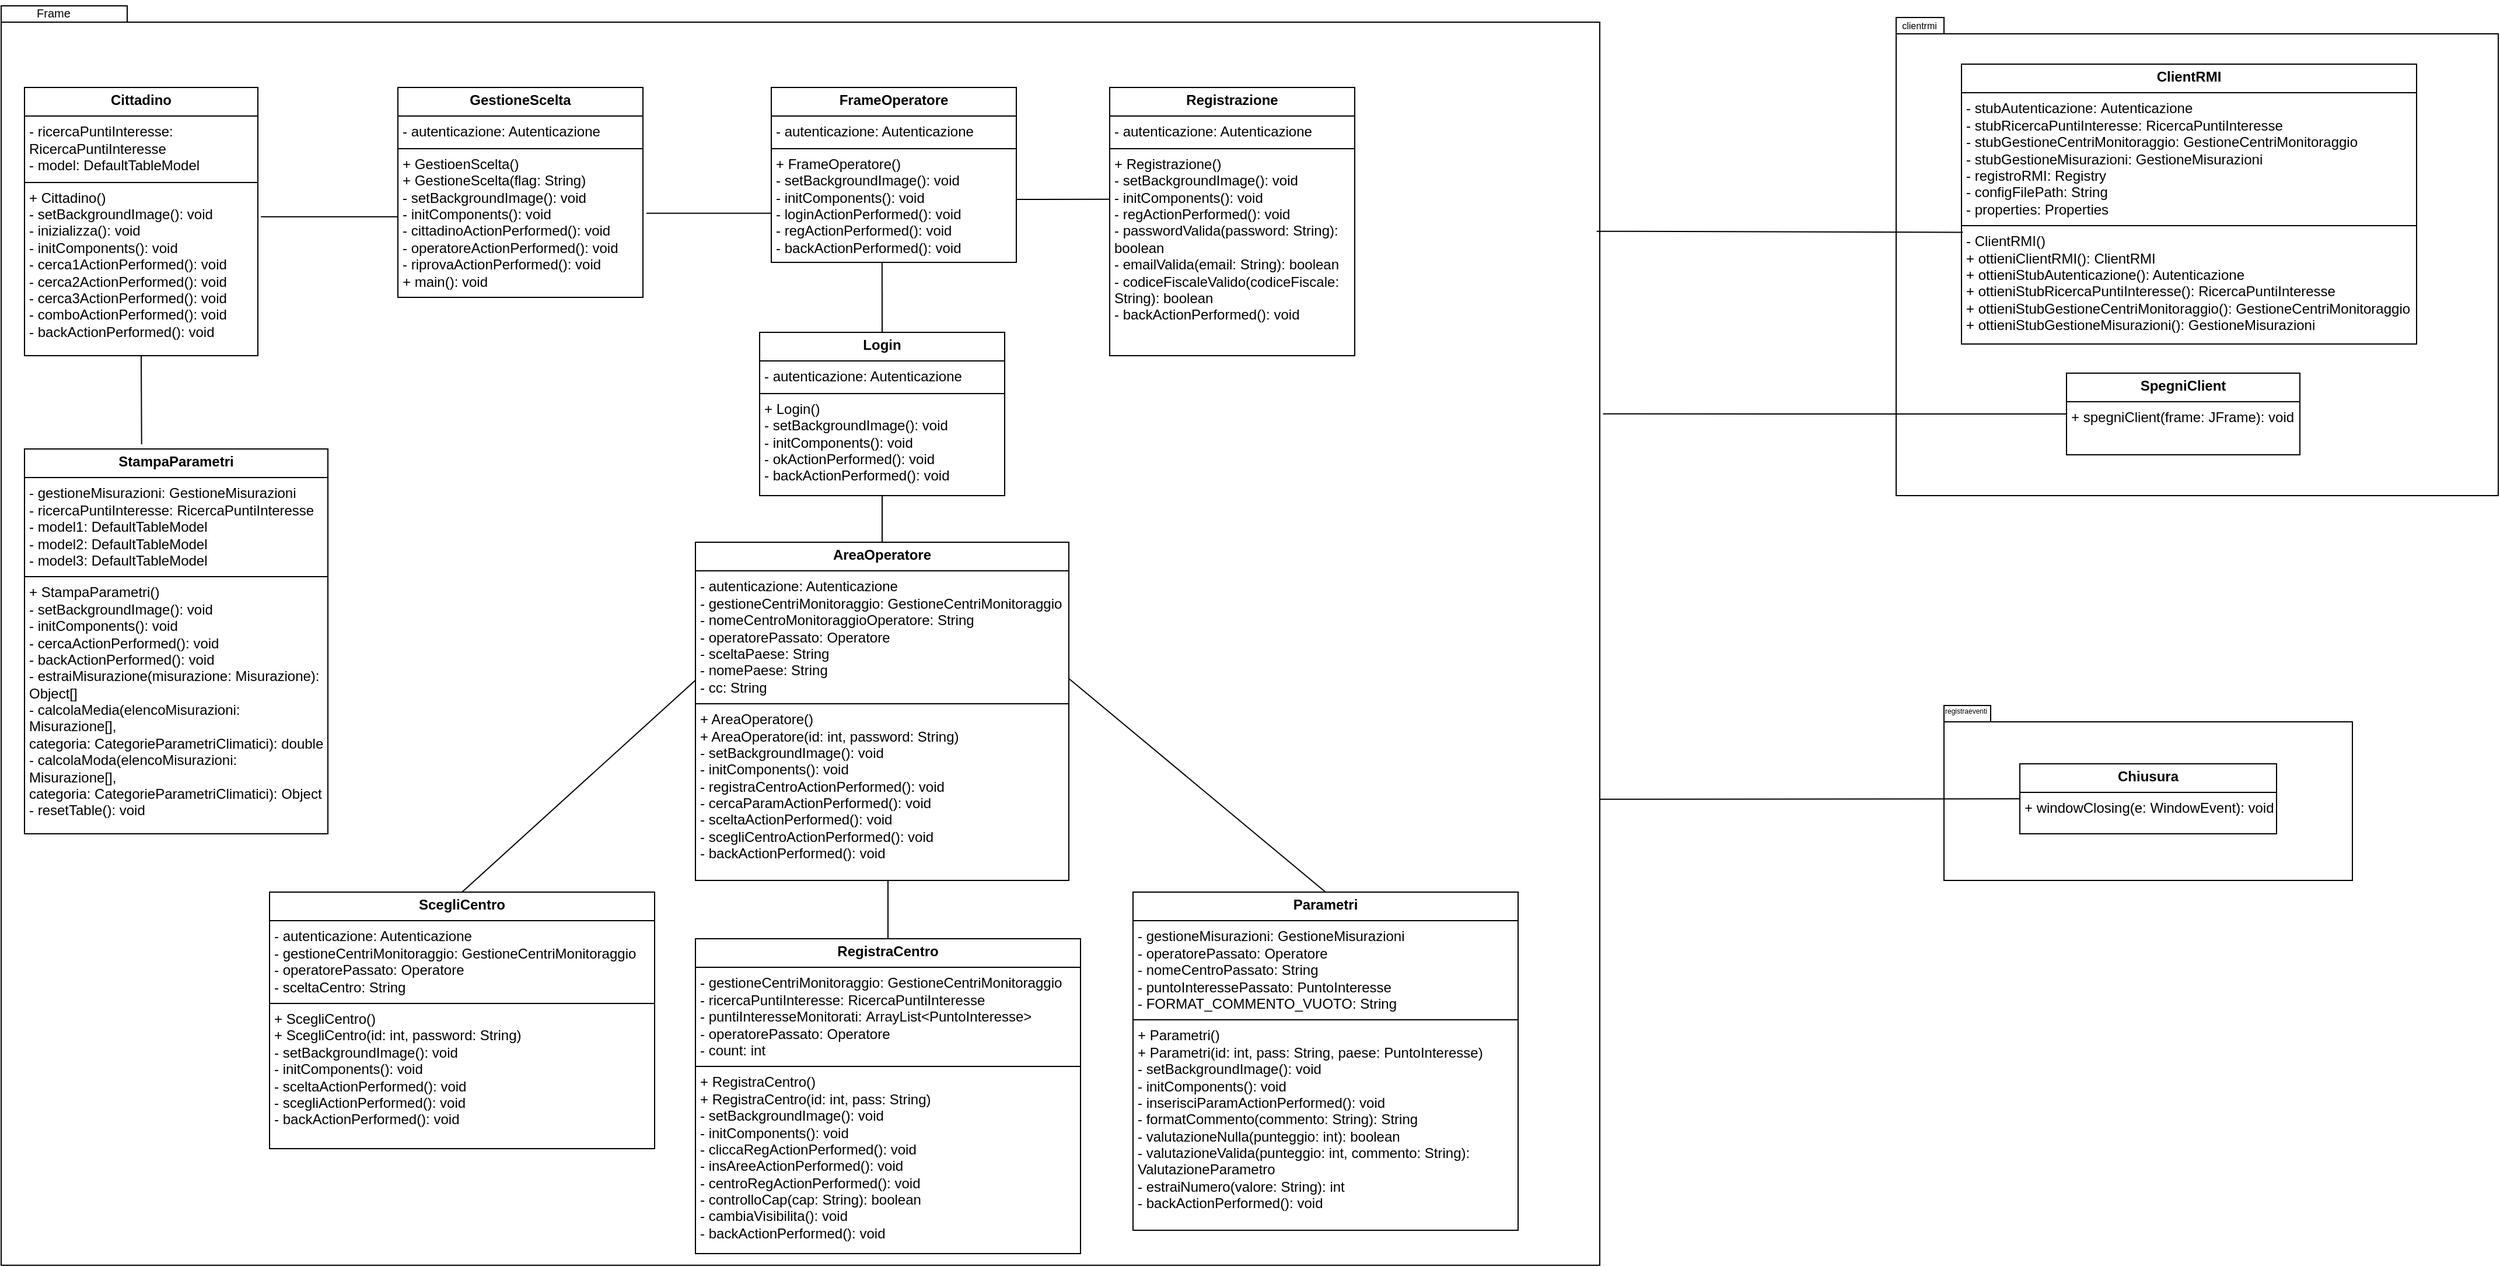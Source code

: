 <mxfile version="24.7.6">
  <diagram name="Pagina-1" id="-jRxLfGOwWOgaEGNrEnS">
    <mxGraphModel dx="988" dy="518" grid="1" gridSize="10" guides="1" tooltips="1" connect="1" arrows="1" fold="1" page="1" pageScale="1" pageWidth="827" pageHeight="1169" math="0" shadow="0">
      <root>
        <mxCell id="0" />
        <mxCell id="1" parent="0" />
        <mxCell id="-e0q60Qx5HBaMIwugsIq-32" value="" style="shape=folder;fontStyle=1;spacingTop=10;tabWidth=40;tabHeight=14;tabPosition=left;html=1;whiteSpace=wrap;" parent="1" vertex="1">
          <mxGeometry x="1695" y="670" width="350" height="150" as="geometry" />
        </mxCell>
        <mxCell id="-e0q60Qx5HBaMIwugsIq-25" value="" style="shape=folder;fontStyle=1;spacingTop=10;tabWidth=40;tabHeight=14;tabPosition=left;html=1;whiteSpace=wrap;" parent="1" vertex="1">
          <mxGeometry x="1654" y="80" width="516" height="410" as="geometry" />
        </mxCell>
        <mxCell id="-e0q60Qx5HBaMIwugsIq-20" value="" style="shape=folder;fontStyle=1;spacingTop=10;tabWidth=40;tabHeight=14;tabPosition=left;html=1;whiteSpace=wrap;" parent="1" vertex="1">
          <mxGeometry x="30" y="70" width="1370" height="1080" as="geometry" />
        </mxCell>
        <mxCell id="-e0q60Qx5HBaMIwugsIq-21" value="Frame" style="text;html=1;align=center;verticalAlign=bottom;whiteSpace=wrap;rounded=0;fontSize=10;" parent="1" vertex="1">
          <mxGeometry x="50" y="65" width="50" height="20" as="geometry" />
        </mxCell>
        <mxCell id="-e0q60Qx5HBaMIwugsIq-22" value="&lt;p style=&quot;margin:0px;margin-top:4px;text-align:center;&quot;&gt;&lt;b&gt;ClientRMI&lt;/b&gt;&lt;/p&gt;&lt;hr size=&quot;1&quot; style=&quot;border-style:solid;&quot;&gt;&lt;p style=&quot;margin:0px;margin-left:4px;&quot;&gt;- stubAutenticazione:&amp;nbsp;Autenticazione&lt;/p&gt;&lt;p style=&quot;margin:0px;margin-left:4px;&quot;&gt;- stubRicercaPuntiInteresse:&amp;nbsp;RicercaPuntiInteresse&lt;/p&gt;&lt;p style=&quot;margin:0px;margin-left:4px;&quot;&gt;- stubGestioneCentriMonitoraggio:&amp;nbsp;GestioneCentriMonitoraggio&lt;/p&gt;&lt;p style=&quot;margin:0px;margin-left:4px;&quot;&gt;- stubGestioneMisurazioni:&amp;nbsp;GestioneMisurazioni&lt;/p&gt;&lt;p style=&quot;margin:0px;margin-left:4px;&quot;&gt;- registroRMI:&amp;nbsp;Registry&lt;/p&gt;&lt;p style=&quot;margin:0px;margin-left:4px;&quot;&gt;- configFilePath: String&lt;/p&gt;&lt;p style=&quot;margin:0px;margin-left:4px;&quot;&gt;- properties: Properties&lt;/p&gt;&lt;hr size=&quot;1&quot; style=&quot;border-style:solid;&quot;&gt;&lt;p style=&quot;margin:0px;margin-left:4px;&quot;&gt;- ClientRMI()&lt;/p&gt;&lt;p style=&quot;margin:0px;margin-left:4px;&quot;&gt;+&amp;nbsp;ottieniClientRMI(): ClientRMI&lt;/p&gt;&lt;p style=&quot;margin:0px;margin-left:4px;&quot;&gt;+&amp;nbsp;ottieniStubAutenticazione(): Autenticazione&lt;/p&gt;&lt;p style=&quot;margin:0px;margin-left:4px;&quot;&gt;+&amp;nbsp;ottieniStubRicercaPuntiInteresse():&amp;nbsp;RicercaPuntiInteresse&lt;/p&gt;&lt;p style=&quot;margin:0px;margin-left:4px;&quot;&gt;+&amp;nbsp;ottieniStubGestioneCentriMonitoraggio():&amp;nbsp;GestioneCentriMonitoraggio&lt;/p&gt;&lt;p style=&quot;margin:0px;margin-left:4px;&quot;&gt;+&amp;nbsp;ottieniStubGestioneMisurazioni():&amp;nbsp;GestioneMisurazioni&lt;/p&gt;" style="verticalAlign=top;align=left;overflow=fill;html=1;whiteSpace=wrap;" parent="1" vertex="1">
          <mxGeometry x="1710" y="120" width="390" height="240" as="geometry" />
        </mxCell>
        <mxCell id="-e0q60Qx5HBaMIwugsIq-23" value="&lt;p style=&quot;margin:0px;margin-top:4px;text-align:center;&quot;&gt;&lt;b&gt;SpegniClient&lt;/b&gt;&lt;/p&gt;&lt;hr size=&quot;1&quot; style=&quot;border-style:solid;&quot;&gt;&lt;p style=&quot;margin:0px;margin-left:4px;&quot;&gt;+&amp;nbsp;spegniClient(frame: JFrame): void&lt;/p&gt;" style="verticalAlign=top;align=left;overflow=fill;html=1;whiteSpace=wrap;" parent="1" vertex="1">
          <mxGeometry x="1800" y="385" width="200" height="70" as="geometry" />
        </mxCell>
        <mxCell id="-e0q60Qx5HBaMIwugsIq-27" value="clientrmi" style="text;html=1;align=center;verticalAlign=bottom;whiteSpace=wrap;rounded=0;fontSize=8;" parent="1" vertex="1">
          <mxGeometry x="1654" y="85" width="40" height="10" as="geometry" />
        </mxCell>
        <mxCell id="-e0q60Qx5HBaMIwugsIq-31" value="&lt;p style=&quot;margin:0px;margin-top:4px;text-align:center;&quot;&gt;&lt;b&gt;Chiusura&lt;/b&gt;&lt;/p&gt;&lt;hr size=&quot;1&quot; style=&quot;border-style:solid;&quot;&gt;&lt;p style=&quot;margin:0px;margin-left:4px;&quot;&gt;+&amp;nbsp;windowClosing(e: WindowEvent): void&lt;/p&gt;" style="verticalAlign=top;align=left;overflow=fill;html=1;whiteSpace=wrap;" parent="1" vertex="1">
          <mxGeometry x="1760" y="720" width="220" height="60" as="geometry" />
        </mxCell>
        <mxCell id="-e0q60Qx5HBaMIwugsIq-33" value="registraeventi" style="text;html=1;align=center;verticalAlign=bottom;whiteSpace=wrap;rounded=0;fontSize=6;" parent="1" vertex="1">
          <mxGeometry x="1694" y="680" width="40" as="geometry" />
        </mxCell>
        <mxCell id="-e0q60Qx5HBaMIwugsIq-34" value="" style="endArrow=none;html=1;rounded=0;entryX=0;entryY=0.5;entryDx=0;entryDy=0;exitX=1;exitY=0.63;exitDx=0;exitDy=0;exitPerimeter=0;" parent="1" source="-e0q60Qx5HBaMIwugsIq-20" target="-e0q60Qx5HBaMIwugsIq-31" edge="1">
          <mxGeometry width="50" height="50" relative="1" as="geometry">
            <mxPoint x="1420" y="750" as="sourcePoint" />
            <mxPoint x="1540" y="680" as="targetPoint" />
          </mxGeometry>
        </mxCell>
        <mxCell id="ekA_cD8WviMU0AE-hVwQ-1" value="&lt;p style=&quot;margin:0px;margin-top:4px;text-align:center;&quot;&gt;&lt;b&gt;GestioneScelta&lt;/b&gt;&lt;/p&gt;&lt;hr size=&quot;1&quot; style=&quot;border-style:solid;&quot;&gt;&lt;p style=&quot;margin:0px;margin-left:4px;&quot;&gt;- autenticazione: Autenticazione&lt;/p&gt;&lt;hr size=&quot;1&quot; style=&quot;border-style:solid;&quot;&gt;&lt;p style=&quot;margin:0px;margin-left:4px;&quot;&gt;+ GestioenScelta()&lt;/p&gt;&lt;p style=&quot;margin:0px;margin-left:4px;&quot;&gt;+ GestioneScelta(flag: String)&lt;/p&gt;&lt;p style=&quot;margin:0px;margin-left:4px;&quot;&gt;- setBackgroundImage&lt;span style=&quot;background-color: initial;&quot;&gt;(): void&lt;/span&gt;&lt;/p&gt;&lt;p style=&quot;margin:0px;margin-left:4px;&quot;&gt;&lt;span style=&quot;background-color: initial;&quot;&gt;- initComponents(): void&lt;/span&gt;&lt;/p&gt;&lt;p style=&quot;margin:0px;margin-left:4px;&quot;&gt;&lt;span style=&quot;background-color: initial;&quot;&gt;-&amp;nbsp;&lt;/span&gt;&lt;span style=&quot;background-color: initial;&quot;&gt;cittadinoActionPerformed(): void&lt;/span&gt;&lt;/p&gt;&lt;p style=&quot;margin:0px;margin-left:4px;&quot;&gt;&lt;span style=&quot;background-color: initial;&quot;&gt;-&amp;nbsp;&lt;/span&gt;&lt;span style=&quot;background-color: initial;&quot;&gt;operatoreActionPerformed(): void&lt;/span&gt;&lt;/p&gt;&lt;p style=&quot;margin:0px;margin-left:4px;&quot;&gt;&lt;span style=&quot;background-color: initial;&quot;&gt;-&amp;nbsp;&lt;/span&gt;&lt;span style=&quot;background-color: initial;&quot;&gt;riprovaActionPerformed(): void&lt;/span&gt;&lt;/p&gt;&lt;p style=&quot;margin:0px;margin-left:4px;&quot;&gt;&lt;span style=&quot;background-color: initial;&quot;&gt;+ main(): void&lt;/span&gt;&lt;/p&gt;" style="verticalAlign=top;align=left;overflow=fill;html=1;whiteSpace=wrap;" parent="1" vertex="1">
          <mxGeometry x="370" y="140" width="210" height="180" as="geometry" />
        </mxCell>
        <mxCell id="ekA_cD8WviMU0AE-hVwQ-2" value="&lt;p style=&quot;margin:0px;margin-top:4px;text-align:center;&quot;&gt;&lt;b&gt;Cittadino&lt;/b&gt;&lt;/p&gt;&lt;hr size=&quot;1&quot; style=&quot;border-style:solid;&quot;&gt;&lt;p style=&quot;margin:0px;margin-left:4px;&quot;&gt;- ricercaPuntiInteresse: RicercaPuntiInteresse&lt;/p&gt;&lt;p style=&quot;margin:0px;margin-left:4px;&quot;&gt;- model:&amp;nbsp;DefaultTableModel&lt;/p&gt;&lt;hr size=&quot;1&quot; style=&quot;border-style:solid;&quot;&gt;&lt;p style=&quot;margin:0px;margin-left:4px;&quot;&gt;&lt;span style=&quot;background-color: initial;&quot;&gt;+ Cittadino()&lt;/span&gt;&lt;/p&gt;&lt;p style=&quot;margin:0px;margin-left:4px;&quot;&gt;&lt;span style=&quot;background-color: initial;&quot;&gt;- setBackgroundImage&lt;/span&gt;&lt;span style=&quot;background-color: initial;&quot;&gt;(): void&lt;/span&gt;&lt;br&gt;&lt;/p&gt;&lt;p style=&quot;margin:0px;margin-left:4px;&quot;&gt;&lt;span style=&quot;background-color: initial;&quot;&gt;- inizializza(): void&lt;/span&gt;&lt;/p&gt;&lt;p style=&quot;margin:0px;margin-left:4px;&quot;&gt;&lt;span style=&quot;background-color: initial;&quot;&gt;- initComponents(): void&lt;/span&gt;&lt;/p&gt;&lt;p style=&quot;margin:0px;margin-left:4px;&quot;&gt;&lt;span style=&quot;background-color: initial;&quot;&gt;-&amp;nbsp;&lt;/span&gt;&lt;span style=&quot;background-color: initial;&quot;&gt;cerca1ActionPerformed(): void&lt;/span&gt;&lt;/p&gt;&lt;p style=&quot;margin:0px;margin-left:4px;&quot;&gt;&lt;span style=&quot;background-color: initial;&quot;&gt;-&amp;nbsp;&lt;/span&gt;&lt;span style=&quot;background-color: initial;&quot;&gt;cerca2ActionPerformed(): void&lt;/span&gt;&lt;/p&gt;&lt;p style=&quot;margin:0px;margin-left:4px;&quot;&gt;&lt;span style=&quot;background-color: initial;&quot;&gt;-&amp;nbsp;&lt;/span&gt;&lt;span style=&quot;background-color: initial;&quot;&gt;cerca3ActionPerformed(): void&lt;/span&gt;&lt;/p&gt;&lt;p style=&quot;margin:0px;margin-left:4px;&quot;&gt;&lt;span style=&quot;background-color: initial;&quot;&gt;-&amp;nbsp;&lt;/span&gt;&lt;span style=&quot;background-color: initial;&quot;&gt;comboActionPerformed(): void&lt;/span&gt;&lt;/p&gt;&lt;p style=&quot;margin:0px;margin-left:4px;&quot;&gt;&lt;span style=&quot;background-color: initial;&quot;&gt;-&amp;nbsp;&lt;/span&gt;&lt;span style=&quot;background-color: initial;&quot;&gt;backActionPerformed(): void&lt;/span&gt;&lt;/p&gt;" style="verticalAlign=top;align=left;overflow=fill;html=1;whiteSpace=wrap;" parent="1" vertex="1">
          <mxGeometry x="50" y="140" width="200" height="230" as="geometry" />
        </mxCell>
        <mxCell id="ekA_cD8WviMU0AE-hVwQ-3" value="&lt;p style=&quot;margin:0px;margin-top:4px;text-align:center;&quot;&gt;&lt;b&gt;StampaParametri&lt;/b&gt;&lt;/p&gt;&lt;hr size=&quot;1&quot; style=&quot;border-style:solid;&quot;&gt;&lt;p style=&quot;margin:0px;margin-left:4px;&quot;&gt;- gestioneMisurazioni: GestioneMisurazioni&lt;/p&gt;&lt;p style=&quot;margin:0px;margin-left:4px;&quot;&gt;- ricercaPuntiInteresse:&amp;nbsp;&lt;span style=&quot;background-color: initial;&quot;&gt;RicercaPuntiInteresse&lt;/span&gt;&lt;/p&gt;&lt;p style=&quot;margin:0px;margin-left:4px;&quot;&gt;&lt;span style=&quot;background-color: initial;&quot;&gt;-&amp;nbsp;&lt;/span&gt;&lt;span style=&quot;background-color: initial;&quot;&gt;model1:&amp;nbsp;&lt;/span&gt;&lt;span style=&quot;background-color: initial;&quot;&gt;DefaultTableModel&lt;/span&gt;&lt;span style=&quot;background-color: initial;&quot;&gt;&lt;br&gt;&lt;/span&gt;&lt;/p&gt;&lt;p style=&quot;margin:0px;margin-left:4px;&quot;&gt;&lt;span style=&quot;background-color: initial;&quot;&gt;-&amp;nbsp;&lt;/span&gt;&lt;span style=&quot;background-color: initial;&quot;&gt;model2:&amp;nbsp;&lt;/span&gt;&lt;span style=&quot;background-color: initial;&quot;&gt;DefaultTableModel&lt;/span&gt;&lt;span style=&quot;background-color: initial;&quot;&gt;&lt;br&gt;&lt;/span&gt;&lt;/p&gt;&lt;p style=&quot;margin:0px;margin-left:4px;&quot;&gt;&lt;span style=&quot;background-color: initial;&quot;&gt;-&amp;nbsp;&lt;/span&gt;&lt;span style=&quot;background-color: initial;&quot;&gt;model3:&amp;nbsp;&lt;/span&gt;&lt;span style=&quot;background-color: initial;&quot;&gt;DefaultTableModel&lt;/span&gt;&lt;/p&gt;&lt;hr size=&quot;1&quot; style=&quot;border-style:solid;&quot;&gt;&lt;p style=&quot;margin:0px;margin-left:4px;&quot;&gt;+ StampaParametri()&lt;/p&gt;&lt;p style=&quot;margin:0px;margin-left:4px;&quot;&gt;- setBackgroundImage&lt;span style=&quot;background-color: initial;&quot;&gt;(): void&lt;/span&gt;&lt;/p&gt;&lt;p style=&quot;margin:0px;margin-left:4px;&quot;&gt;&lt;span style=&quot;background-color: initial;&quot;&gt;- initComponents(): void&lt;/span&gt;&lt;/p&gt;&lt;p style=&quot;margin:0px;margin-left:4px;&quot;&gt;&lt;span style=&quot;background-color: initial;&quot;&gt;-&amp;nbsp;&lt;/span&gt;&lt;span style=&quot;background-color: initial;&quot;&gt;cercaActionPerformed(): void&lt;/span&gt;&lt;/p&gt;&lt;p style=&quot;margin:0px;margin-left:4px;&quot;&gt;&lt;span style=&quot;background-color: initial;&quot;&gt;-&amp;nbsp;&lt;/span&gt;&lt;span style=&quot;background-color: initial;&quot;&gt;backActionPerformed(): void&lt;/span&gt;&lt;br&gt;&lt;/p&gt;&lt;p style=&quot;margin:0px;margin-left:4px;&quot;&gt;&lt;span style=&quot;background-color: initial;&quot;&gt;-&amp;nbsp;&lt;/span&gt;&lt;span style=&quot;background-color: initial;&quot;&gt;estraiMisurazione(misurazione: Misurazione): Object[]&lt;/span&gt;&lt;/p&gt;&lt;p style=&quot;margin:0px;margin-left:4px;&quot;&gt;&lt;span style=&quot;background-color: initial;&quot;&gt;-&amp;nbsp;&lt;/span&gt;&lt;span style=&quot;background-color: initial;&quot;&gt;calcolaMedia(elencoMisurazioni: Misurazione[], categoria:&amp;nbsp;&lt;/span&gt;&lt;span style=&quot;background-color: initial;&quot;&gt;CategorieParametriClimatici&lt;/span&gt;&lt;span style=&quot;background-color: initial;&quot;&gt;): double&lt;/span&gt;&lt;/p&gt;&lt;p style=&quot;margin:0px;margin-left:4px;&quot;&gt;&lt;span style=&quot;background-color: initial;&quot;&gt;-&amp;nbsp;&lt;/span&gt;&lt;span style=&quot;background-color: initial;&quot;&gt;calcolaModa(&lt;/span&gt;&lt;span style=&quot;background-color: initial;&quot;&gt;elencoMisurazioni: Misurazione[], categoria:&amp;nbsp;&lt;/span&gt;&lt;span style=&quot;background-color: initial;&quot;&gt;CategorieParametriClimatici&lt;/span&gt;&lt;span style=&quot;background-color: initial;&quot;&gt;): Object&lt;/span&gt;&lt;/p&gt;&lt;p style=&quot;margin:0px;margin-left:4px;&quot;&gt;&lt;span style=&quot;background-color: initial;&quot;&gt;- resetTable(): void&lt;/span&gt;&lt;/p&gt;" style="verticalAlign=top;align=left;overflow=fill;html=1;whiteSpace=wrap;" parent="1" vertex="1">
          <mxGeometry x="50" y="450" width="260" height="330" as="geometry" />
        </mxCell>
        <mxCell id="ekA_cD8WviMU0AE-hVwQ-4" value="" style="endArrow=none;html=1;rounded=0;fontSize=12;startSize=8;endSize=8;curved=1;exitX=0.5;exitY=1;exitDx=0;exitDy=0;entryX=0.386;entryY=-0.012;entryDx=0;entryDy=0;entryPerimeter=0;" parent="1" source="ekA_cD8WviMU0AE-hVwQ-2" target="ekA_cD8WviMU0AE-hVwQ-3" edge="1">
          <mxGeometry width="50" height="50" relative="1" as="geometry">
            <mxPoint x="260" y="255" as="sourcePoint" />
            <mxPoint x="380" y="256" as="targetPoint" />
          </mxGeometry>
        </mxCell>
        <mxCell id="ekA_cD8WviMU0AE-hVwQ-5" value="&lt;p style=&quot;margin:0px;margin-top:4px;text-align:center;&quot;&gt;&lt;b&gt;FrameOperatore&lt;/b&gt;&lt;/p&gt;&lt;hr size=&quot;1&quot; style=&quot;border-style:solid;&quot;&gt;&lt;p style=&quot;margin:0px;margin-left:4px;&quot;&gt;- autenticazione: Autenticazione&lt;/p&gt;&lt;hr size=&quot;1&quot; style=&quot;border-style:solid;&quot;&gt;&lt;p style=&quot;margin:0px;margin-left:4px;&quot;&gt;+ FrameOperatore()&lt;/p&gt;&lt;p style=&quot;margin:0px;margin-left:4px;&quot;&gt;- setBackgroundImage&lt;span style=&quot;background-color: initial;&quot;&gt;(): void&lt;/span&gt;&lt;/p&gt;&lt;p style=&quot;margin:0px;margin-left:4px;&quot;&gt;&lt;span style=&quot;background-color: initial;&quot;&gt;- initComponents(): void&lt;/span&gt;&lt;/p&gt;&lt;p style=&quot;margin:0px;margin-left:4px;&quot;&gt;&lt;span style=&quot;background-color: initial;&quot;&gt;-&amp;nbsp;&lt;/span&gt;&lt;span style=&quot;background-color: initial;&quot;&gt;loginActionPerformed(): void&lt;/span&gt;&lt;/p&gt;&lt;p style=&quot;margin:0px;margin-left:4px;&quot;&gt;&lt;span style=&quot;background-color: initial;&quot;&gt;-&amp;nbsp;&lt;/span&gt;&lt;span style=&quot;background-color: initial;&quot;&gt;regActionPerformed(): void&lt;/span&gt;&lt;/p&gt;&lt;p style=&quot;margin:0px;margin-left:4px;&quot;&gt;&lt;span style=&quot;background-color: initial;&quot;&gt;-&amp;nbsp;&lt;/span&gt;&lt;span style=&quot;background-color: initial;&quot;&gt;backActionPerformed(): void&lt;/span&gt;&lt;br&gt;&lt;/p&gt;" style="verticalAlign=top;align=left;overflow=fill;html=1;whiteSpace=wrap;" parent="1" vertex="1">
          <mxGeometry x="690" y="140" width="210" height="150" as="geometry" />
        </mxCell>
        <mxCell id="ekA_cD8WviMU0AE-hVwQ-6" value="&lt;p style=&quot;margin:0px;margin-top:4px;text-align:center;&quot;&gt;&lt;b&gt;Login&lt;/b&gt;&lt;/p&gt;&lt;hr size=&quot;1&quot; style=&quot;border-style:solid;&quot;&gt;&lt;p style=&quot;margin:0px;margin-left:4px;&quot;&gt;- autenticazione: Autenticazione&lt;/p&gt;&lt;hr size=&quot;1&quot; style=&quot;border-style:solid;&quot;&gt;&lt;p style=&quot;margin:0px;margin-left:4px;&quot;&gt;+ Login()&lt;/p&gt;&lt;p style=&quot;margin:0px;margin-left:4px;&quot;&gt;- setBackgroundImage&lt;span style=&quot;background-color: initial;&quot;&gt;(): void&lt;/span&gt;&lt;/p&gt;&lt;p style=&quot;margin:0px;margin-left:4px;&quot;&gt;&lt;span style=&quot;background-color: initial;&quot;&gt;- initComponents(): void&lt;/span&gt;&lt;/p&gt;&lt;p style=&quot;margin:0px;margin-left:4px;&quot;&gt;- okActionPerformed(): void&lt;/p&gt;&lt;p style=&quot;margin:0px;margin-left:4px;&quot;&gt;&lt;span style=&quot;background-color: initial;&quot;&gt;-&amp;nbsp;&lt;/span&gt;&lt;span style=&quot;background-color: initial;&quot;&gt;backActionPerformed(): void&lt;/span&gt;&lt;br&gt;&lt;/p&gt;" style="verticalAlign=top;align=left;overflow=fill;html=1;whiteSpace=wrap;" parent="1" vertex="1">
          <mxGeometry x="680" y="350" width="210" height="140" as="geometry" />
        </mxCell>
        <mxCell id="ekA_cD8WviMU0AE-hVwQ-7" value="" style="endArrow=none;html=1;rounded=0;fontSize=12;startSize=8;endSize=8;curved=1;exitX=0.5;exitY=0;exitDx=0;exitDy=0;entryX=0.452;entryY=1;entryDx=0;entryDy=0;entryPerimeter=0;" parent="1" source="ekA_cD8WviMU0AE-hVwQ-6" target="ekA_cD8WviMU0AE-hVwQ-5" edge="1">
          <mxGeometry width="50" height="50" relative="1" as="geometry">
            <mxPoint x="700" y="370" as="sourcePoint" />
            <mxPoint x="750" y="320" as="targetPoint" />
          </mxGeometry>
        </mxCell>
        <mxCell id="ekA_cD8WviMU0AE-hVwQ-8" value="&lt;p style=&quot;margin:0px;margin-top:4px;text-align:center;&quot;&gt;&lt;b&gt;Registrazione&lt;/b&gt;&lt;/p&gt;&lt;hr size=&quot;1&quot; style=&quot;border-style:solid;&quot;&gt;&lt;p style=&quot;margin:0px;margin-left:4px;&quot;&gt;- autenticazione: Autenticazione&lt;/p&gt;&lt;hr size=&quot;1&quot; style=&quot;border-style:solid;&quot;&gt;&lt;p style=&quot;margin:0px;margin-left:4px;&quot;&gt;+ Registrazione()&lt;/p&gt;&lt;p style=&quot;margin:0px;margin-left:4px;&quot;&gt;- setBackgroundImage&lt;span style=&quot;background-color: initial;&quot;&gt;(): void&lt;/span&gt;&lt;/p&gt;&lt;p style=&quot;margin:0px;margin-left:4px;&quot;&gt;&lt;span style=&quot;background-color: initial;&quot;&gt;- initComponents(): void&lt;/span&gt;&lt;/p&gt;&lt;p style=&quot;margin:0px;margin-left:4px;&quot;&gt;- regActionPerformed(): void&lt;/p&gt;&lt;p style=&quot;margin:0px;margin-left:4px;&quot;&gt;- passwordValida(password: String): boolean&lt;/p&gt;&lt;p style=&quot;margin:0px;margin-left:4px;&quot;&gt;- emailValida(email: String): boolean&lt;/p&gt;&lt;p style=&quot;margin:0px;margin-left:4px;&quot;&gt;- codiceFiscaleValido(codiceFiscale: String): boolean&lt;span style=&quot;background-color: initial;&quot;&gt;&amp;nbsp;&lt;/span&gt;&lt;/p&gt;&lt;p style=&quot;margin:0px;margin-left:4px;&quot;&gt;&lt;span style=&quot;background-color: initial;&quot;&gt;-&amp;nbsp;&lt;/span&gt;&lt;span style=&quot;background-color: initial;&quot;&gt;backActionPerformed(): void&lt;/span&gt;&lt;br&gt;&lt;/p&gt;" style="verticalAlign=top;align=left;overflow=fill;html=1;whiteSpace=wrap;" parent="1" vertex="1">
          <mxGeometry x="980" y="140" width="210" height="230" as="geometry" />
        </mxCell>
        <mxCell id="ekA_cD8WviMU0AE-hVwQ-9" value="&lt;p style=&quot;margin:0px;margin-top:4px;text-align:center;&quot;&gt;&lt;b&gt;AreaOperatore&lt;/b&gt;&lt;/p&gt;&lt;hr size=&quot;1&quot; style=&quot;border-style:solid;&quot;&gt;&lt;p style=&quot;margin:0px;margin-left:4px;&quot;&gt;- autenticazione: Autenticazione&lt;/p&gt;&lt;p style=&quot;margin:0px;margin-left:4px;&quot;&gt;- gestioneCentriMonitoraggio:&amp;nbsp;GestioneCentriMonitoraggio&lt;/p&gt;&lt;p style=&quot;margin:0px;margin-left:4px;&quot;&gt;- nomeCentroMonitoraggioOperatore: String&lt;/p&gt;&lt;p style=&quot;margin:0px;margin-left:4px;&quot;&gt;- operatorePassato:&amp;nbsp;Operatore&lt;/p&gt;&lt;p style=&quot;margin:0px;margin-left:4px;&quot;&gt;- sceltaPaese: String&lt;/p&gt;&lt;p style=&quot;margin:0px;margin-left:4px;&quot;&gt;- nomePaese: String&lt;/p&gt;&lt;p style=&quot;margin:0px;margin-left:4px;&quot;&gt;- cc: String&lt;/p&gt;&lt;hr size=&quot;1&quot; style=&quot;border-style:solid;&quot;&gt;&lt;p style=&quot;margin:0px;margin-left:4px;&quot;&gt;+ AreaOperatore()&lt;/p&gt;&lt;p style=&quot;margin:0px;margin-left:4px;&quot;&gt;+ AreaOperatore(id: int, password: String)&lt;/p&gt;&lt;p style=&quot;margin:0px;margin-left:4px;&quot;&gt;- setBackgroundImage&lt;span style=&quot;background-color: initial;&quot;&gt;(): void&lt;/span&gt;&lt;/p&gt;&lt;p style=&quot;margin:0px;margin-left:4px;&quot;&gt;&lt;span style=&quot;background-color: initial;&quot;&gt;- initComponents(): void&lt;/span&gt;&lt;/p&gt;&lt;p style=&quot;margin:0px;margin-left:4px;&quot;&gt;- registraCentroActionPerformed(): void&lt;/p&gt;&lt;p style=&quot;margin:0px;margin-left:4px;&quot;&gt;- cercaParamActionPerformed(): void&lt;/p&gt;&lt;p style=&quot;margin:0px;margin-left:4px;&quot;&gt;- sceltaActionPerformed(): void&lt;/p&gt;&lt;p style=&quot;margin:0px;margin-left:4px;&quot;&gt;- scegliCentroActionPerformed(): void&lt;/p&gt;&lt;p style=&quot;margin:0px;margin-left:4px;&quot;&gt;&lt;span style=&quot;background-color: initial;&quot;&gt;-&amp;nbsp;&lt;/span&gt;&lt;span style=&quot;background-color: initial;&quot;&gt;backActionPerformed(): void&lt;/span&gt;&lt;br&gt;&lt;/p&gt;" style="verticalAlign=top;align=left;overflow=fill;html=1;whiteSpace=wrap;" parent="1" vertex="1">
          <mxGeometry x="625" y="530" width="320" height="290" as="geometry" />
        </mxCell>
        <mxCell id="ekA_cD8WviMU0AE-hVwQ-10" value="" style="endArrow=none;html=1;rounded=0;fontSize=12;startSize=8;endSize=8;curved=1;exitX=0.5;exitY=1;exitDx=0;exitDy=0;entryX=0.5;entryY=0;entryDx=0;entryDy=0;" parent="1" source="ekA_cD8WviMU0AE-hVwQ-6" target="ekA_cD8WviMU0AE-hVwQ-9" edge="1">
          <mxGeometry width="50" height="50" relative="1" as="geometry">
            <mxPoint x="910" y="500" as="sourcePoint" />
            <mxPoint x="960" y="450" as="targetPoint" />
          </mxGeometry>
        </mxCell>
        <mxCell id="ekA_cD8WviMU0AE-hVwQ-11" value="&lt;p style=&quot;margin:0px;margin-top:4px;text-align:center;&quot;&gt;&lt;b&gt;ScegliCentro&lt;/b&gt;&lt;/p&gt;&lt;hr size=&quot;1&quot; style=&quot;border-style:solid;&quot;&gt;&lt;p style=&quot;margin:0px;margin-left:4px;&quot;&gt;- autenticazione: Autenticazione&lt;/p&gt;&lt;p style=&quot;margin:0px;margin-left:4px;&quot;&gt;- gestioneCentriMonitoraggio:&amp;nbsp;GestioneCentriMonitoraggio&lt;/p&gt;&lt;p style=&quot;margin:0px;margin-left:4px;&quot;&gt;- operatorePassato: Operatore&lt;/p&gt;&lt;p style=&quot;margin:0px;margin-left:4px;&quot;&gt;- sceltaCentro: String&lt;/p&gt;&lt;hr size=&quot;1&quot; style=&quot;border-style:solid;&quot;&gt;&lt;p style=&quot;margin:0px;margin-left:4px;&quot;&gt;+ ScegliCentro()&lt;/p&gt;&lt;p style=&quot;margin:0px;margin-left:4px;&quot;&gt;+ ScegliCentro(id: int, password: String)&lt;/p&gt;&lt;p style=&quot;margin:0px;margin-left:4px;&quot;&gt;- setBackgroundImage&lt;span style=&quot;background-color: initial;&quot;&gt;(): void&lt;/span&gt;&lt;/p&gt;&lt;p style=&quot;margin:0px;margin-left:4px;&quot;&gt;&lt;span style=&quot;background-color: initial;&quot;&gt;- initComponents(): void&lt;/span&gt;&lt;/p&gt;&lt;p style=&quot;margin:0px;margin-left:4px;&quot;&gt;- sceltaActionPerformed(): void&lt;/p&gt;&lt;p style=&quot;margin:0px;margin-left:4px;&quot;&gt;- scegliActionPerformed(): void&lt;/p&gt;&lt;p style=&quot;margin:0px;margin-left:4px;&quot;&gt;&lt;span style=&quot;background-color: initial;&quot;&gt;-&amp;nbsp;&lt;/span&gt;&lt;span style=&quot;background-color: initial;&quot;&gt;backActionPerformed(): void&lt;/span&gt;&lt;br&gt;&lt;/p&gt;" style="verticalAlign=top;align=left;overflow=fill;html=1;whiteSpace=wrap;" parent="1" vertex="1">
          <mxGeometry x="260" y="830" width="330" height="220" as="geometry" />
        </mxCell>
        <mxCell id="ekA_cD8WviMU0AE-hVwQ-12" value="&lt;p style=&quot;margin:0px;margin-top:4px;text-align:center;&quot;&gt;&lt;b&gt;Parametri&lt;/b&gt;&lt;/p&gt;&lt;hr size=&quot;1&quot; style=&quot;border-style:solid;&quot;&gt;&lt;p style=&quot;margin:0px;margin-left:4px;&quot;&gt;- gestioneMisurazioni: GestioneMisurazioni&lt;/p&gt;&lt;p style=&quot;margin:0px;margin-left:4px;&quot;&gt;- operatorePassato: Operatore&lt;/p&gt;&lt;p style=&quot;margin:0px;margin-left:4px;&quot;&gt;- nomeCentroPassato: String&lt;/p&gt;&lt;p style=&quot;margin:0px;margin-left:4px;&quot;&gt;- puntoInteressePassato: PuntoInteresse&lt;/p&gt;&lt;p style=&quot;margin:0px;margin-left:4px;&quot;&gt;- FORMAT_COMMENTO_VUOTO: String&lt;/p&gt;&lt;hr size=&quot;1&quot; style=&quot;border-style:solid;&quot;&gt;&lt;p style=&quot;margin:0px;margin-left:4px;&quot;&gt;+ Parametri()&lt;/p&gt;&lt;p style=&quot;margin:0px;margin-left:4px;&quot;&gt;+ Parametri(id: int, pass: String, paese: PuntoInteresse)&lt;/p&gt;&lt;p style=&quot;margin:0px;margin-left:4px;&quot;&gt;- setBackgroundImage&lt;span style=&quot;background-color: initial;&quot;&gt;(): void&lt;/span&gt;&lt;/p&gt;&lt;p style=&quot;margin:0px;margin-left:4px;&quot;&gt;&lt;span style=&quot;background-color: initial;&quot;&gt;- initComponents(): void&lt;/span&gt;&lt;/p&gt;&lt;p style=&quot;margin:0px;margin-left:4px;&quot;&gt;- inserisciParamActionPerformed(): void&lt;/p&gt;&lt;p style=&quot;margin:0px;margin-left:4px;&quot;&gt;- formatCommento(commento: String): String&lt;/p&gt;&lt;p style=&quot;margin:0px;margin-left:4px;&quot;&gt;- valutazioneNulla(punteggio: int): boolean&lt;/p&gt;&lt;p style=&quot;margin:0px;margin-left:4px;&quot;&gt;- valutazioneValida(punteggio: int, commento: String): ValutazioneParametro&lt;/p&gt;&lt;p style=&quot;margin:0px;margin-left:4px;&quot;&gt;- estraiNumero(valore: String): int&lt;/p&gt;&lt;p style=&quot;margin:0px;margin-left:4px;&quot;&gt;&lt;span style=&quot;background-color: initial;&quot;&gt;-&amp;nbsp;&lt;/span&gt;&lt;span style=&quot;background-color: initial;&quot;&gt;backActionPerformed(): void&lt;/span&gt;&lt;br&gt;&lt;/p&gt;" style="verticalAlign=top;align=left;overflow=fill;html=1;whiteSpace=wrap;" parent="1" vertex="1">
          <mxGeometry x="1000" y="830" width="330" height="290" as="geometry" />
        </mxCell>
        <mxCell id="ekA_cD8WviMU0AE-hVwQ-13" value="" style="endArrow=none;html=1;rounded=0;fontSize=12;startSize=8;endSize=8;curved=1;exitX=0.5;exitY=0;exitDx=0;exitDy=0;" parent="1" edge="1">
          <mxGeometry width="50" height="50" relative="1" as="geometry">
            <mxPoint x="790" y="870" as="sourcePoint" />
            <mxPoint x="790" y="820" as="targetPoint" />
          </mxGeometry>
        </mxCell>
        <mxCell id="ekA_cD8WviMU0AE-hVwQ-14" value="" style="endArrow=none;html=1;rounded=0;exitX=1.013;exitY=0.482;exitDx=0;exitDy=0;exitPerimeter=0;entryX=0;entryY=0.616;entryDx=0;entryDy=0;entryPerimeter=0;" parent="1" source="ekA_cD8WviMU0AE-hVwQ-2" target="ekA_cD8WviMU0AE-hVwQ-1" edge="1">
          <mxGeometry width="50" height="50" relative="1" as="geometry">
            <mxPoint x="270" y="300" as="sourcePoint" />
            <mxPoint x="320" y="250" as="targetPoint" />
          </mxGeometry>
        </mxCell>
        <mxCell id="ekA_cD8WviMU0AE-hVwQ-15" value="" style="endArrow=none;html=1;rounded=0;exitX=1.014;exitY=0.599;exitDx=0;exitDy=0;exitPerimeter=0;entryX=0;entryY=0.719;entryDx=0;entryDy=0;entryPerimeter=0;" parent="1" source="ekA_cD8WviMU0AE-hVwQ-1" target="ekA_cD8WviMU0AE-hVwQ-5" edge="1">
          <mxGeometry width="50" height="50" relative="1" as="geometry">
            <mxPoint x="600" y="250" as="sourcePoint" />
            <mxPoint x="660" y="240" as="targetPoint" />
          </mxGeometry>
        </mxCell>
        <mxCell id="ekA_cD8WviMU0AE-hVwQ-16" value="" style="endArrow=none;html=1;rounded=0;exitX=1.002;exitY=0.64;exitDx=0;exitDy=0;exitPerimeter=0;entryX=0;entryY=0.417;entryDx=0;entryDy=0;entryPerimeter=0;" parent="1" source="ekA_cD8WviMU0AE-hVwQ-5" target="ekA_cD8WviMU0AE-hVwQ-8" edge="1">
          <mxGeometry width="50" height="50" relative="1" as="geometry">
            <mxPoint x="910" y="250" as="sourcePoint" />
            <mxPoint x="960" y="200" as="targetPoint" />
          </mxGeometry>
        </mxCell>
        <mxCell id="ekA_cD8WviMU0AE-hVwQ-17" value="" style="endArrow=none;html=1;rounded=0;exitX=0.5;exitY=0;exitDx=0;exitDy=0;entryX=-0.001;entryY=0.409;entryDx=0;entryDy=0;entryPerimeter=0;" parent="1" source="ekA_cD8WviMU0AE-hVwQ-11" target="ekA_cD8WviMU0AE-hVwQ-9" edge="1">
          <mxGeometry width="50" height="50" relative="1" as="geometry">
            <mxPoint x="470" y="740" as="sourcePoint" />
            <mxPoint x="520" y="690" as="targetPoint" />
          </mxGeometry>
        </mxCell>
        <mxCell id="ekA_cD8WviMU0AE-hVwQ-18" value="" style="endArrow=none;html=1;rounded=0;exitX=0.999;exitY=0.402;exitDx=0;exitDy=0;exitPerimeter=0;entryX=0.5;entryY=0;entryDx=0;entryDy=0;" parent="1" source="ekA_cD8WviMU0AE-hVwQ-9" target="ekA_cD8WviMU0AE-hVwQ-12" edge="1">
          <mxGeometry width="50" height="50" relative="1" as="geometry">
            <mxPoint x="1050" y="730" as="sourcePoint" />
            <mxPoint x="1100" y="680" as="targetPoint" />
          </mxGeometry>
        </mxCell>
        <mxCell id="ekA_cD8WviMU0AE-hVwQ-19" value="" style="endArrow=none;html=1;rounded=0;entryX=0.003;entryY=0.601;entryDx=0;entryDy=0;entryPerimeter=0;exitX=0.998;exitY=0.179;exitDx=0;exitDy=0;exitPerimeter=0;" parent="1" source="-e0q60Qx5HBaMIwugsIq-20" target="-e0q60Qx5HBaMIwugsIq-22" edge="1">
          <mxGeometry width="50" height="50" relative="1" as="geometry">
            <mxPoint x="1420" y="250" as="sourcePoint" />
            <mxPoint x="1540" y="210" as="targetPoint" />
          </mxGeometry>
        </mxCell>
        <mxCell id="ekA_cD8WviMU0AE-hVwQ-21" value="" style="endArrow=none;html=1;rounded=0;exitX=1.002;exitY=0.324;exitDx=0;exitDy=0;exitPerimeter=0;entryX=0;entryY=0.5;entryDx=0;entryDy=0;" parent="1" source="-e0q60Qx5HBaMIwugsIq-20" target="-e0q60Qx5HBaMIwugsIq-23" edge="1">
          <mxGeometry width="50" height="50" relative="1" as="geometry">
            <mxPoint x="1470" y="430" as="sourcePoint" />
            <mxPoint x="1520" y="380" as="targetPoint" />
          </mxGeometry>
        </mxCell>
        <mxCell id="BzWH0dwC5k4bHVUQJROI-1" value="&lt;p style=&quot;margin:0px;margin-top:4px;text-align:center;&quot;&gt;&lt;b&gt;RegistraCentro&lt;/b&gt;&lt;/p&gt;&lt;hr size=&quot;1&quot; style=&quot;border-style:solid;&quot;&gt;&lt;p style=&quot;margin:0px;margin-left:4px;&quot;&gt;&lt;span style=&quot;background-color: initial;&quot;&gt;- gestioneCentriMonitoraggio:&amp;nbsp;GestioneCentriMonitoraggio&lt;/span&gt;&lt;/p&gt;&lt;p style=&quot;margin:0px;margin-left:4px;&quot;&gt;&lt;span style=&quot;background-color: initial;&quot;&gt;-&amp;nbsp;&lt;/span&gt;&lt;span style=&quot;background-color: initial;&quot;&gt;ricercaPuntiInteresse:&amp;nbsp;&lt;/span&gt;&lt;span style=&quot;background-color: initial;&quot;&gt;RicercaPuntiInteresse&lt;/span&gt;&lt;/p&gt;&lt;p style=&quot;margin:0px;margin-left:4px;&quot;&gt;&lt;span style=&quot;background-color: initial;&quot;&gt;-&amp;nbsp;&lt;/span&gt;&lt;span style=&quot;background-color: initial;&quot;&gt;puntiInteresseMonitorati:&amp;nbsp;&lt;/span&gt;&lt;span style=&quot;background-color: initial;&quot;&gt;ArrayList&amp;lt;PuntoInteresse&amp;gt;&lt;/span&gt;&lt;/p&gt;&lt;p style=&quot;margin:0px;margin-left:4px;&quot;&gt;&lt;span style=&quot;background-color: initial;&quot;&gt;-&amp;nbsp;&lt;/span&gt;&lt;span style=&quot;background-color: initial;&quot;&gt;operatorePassato: Operatore&lt;/span&gt;&lt;/p&gt;&lt;p style=&quot;margin:0px;margin-left:4px;&quot;&gt;&lt;span style=&quot;background-color: initial;&quot;&gt;- count: int&lt;/span&gt;&lt;/p&gt;&lt;hr size=&quot;1&quot; style=&quot;border-style:solid;&quot;&gt;&lt;p style=&quot;margin:0px;margin-left:4px;&quot;&gt;+ RegistraCentro()&lt;/p&gt;&lt;p style=&quot;margin:0px;margin-left:4px;&quot;&gt;+ RegistraCentro(id: int, pass: String)&lt;/p&gt;&lt;p style=&quot;margin:0px;margin-left:4px;&quot;&gt;- setBackgroundImage&lt;span style=&quot;background-color: initial;&quot;&gt;(): void&lt;/span&gt;&lt;/p&gt;&lt;p style=&quot;margin:0px;margin-left:4px;&quot;&gt;&lt;span style=&quot;background-color: initial;&quot;&gt;- initComponents(): void&lt;/span&gt;&lt;/p&gt;&lt;p style=&quot;margin:0px;margin-left:4px;&quot;&gt;- cliccaRegActionPerformed(): void&lt;/p&gt;&lt;p style=&quot;margin:0px;margin-left:4px;&quot;&gt;- insAreeActionPerformed(): void&lt;/p&gt;&lt;p style=&quot;margin:0px;margin-left:4px;&quot;&gt;- centroRegActionPerformed(): void&lt;/p&gt;&lt;p style=&quot;margin:0px;margin-left:4px;&quot;&gt;- controlloCap(cap: String): boolean&lt;/p&gt;&lt;p style=&quot;margin:0px;margin-left:4px;&quot;&gt;- cambiaVisibilita(): void&lt;/p&gt;&lt;p style=&quot;margin:0px;margin-left:4px;&quot;&gt;&lt;span style=&quot;background-color: initial;&quot;&gt;-&amp;nbsp;&lt;/span&gt;&lt;span style=&quot;background-color: initial;&quot;&gt;backActionPerformed(): void&lt;/span&gt;&lt;br&gt;&lt;/p&gt;" style="verticalAlign=top;align=left;overflow=fill;html=1;whiteSpace=wrap;" parent="1" vertex="1">
          <mxGeometry x="625" y="870" width="330" height="270" as="geometry" />
        </mxCell>
      </root>
    </mxGraphModel>
  </diagram>
</mxfile>
